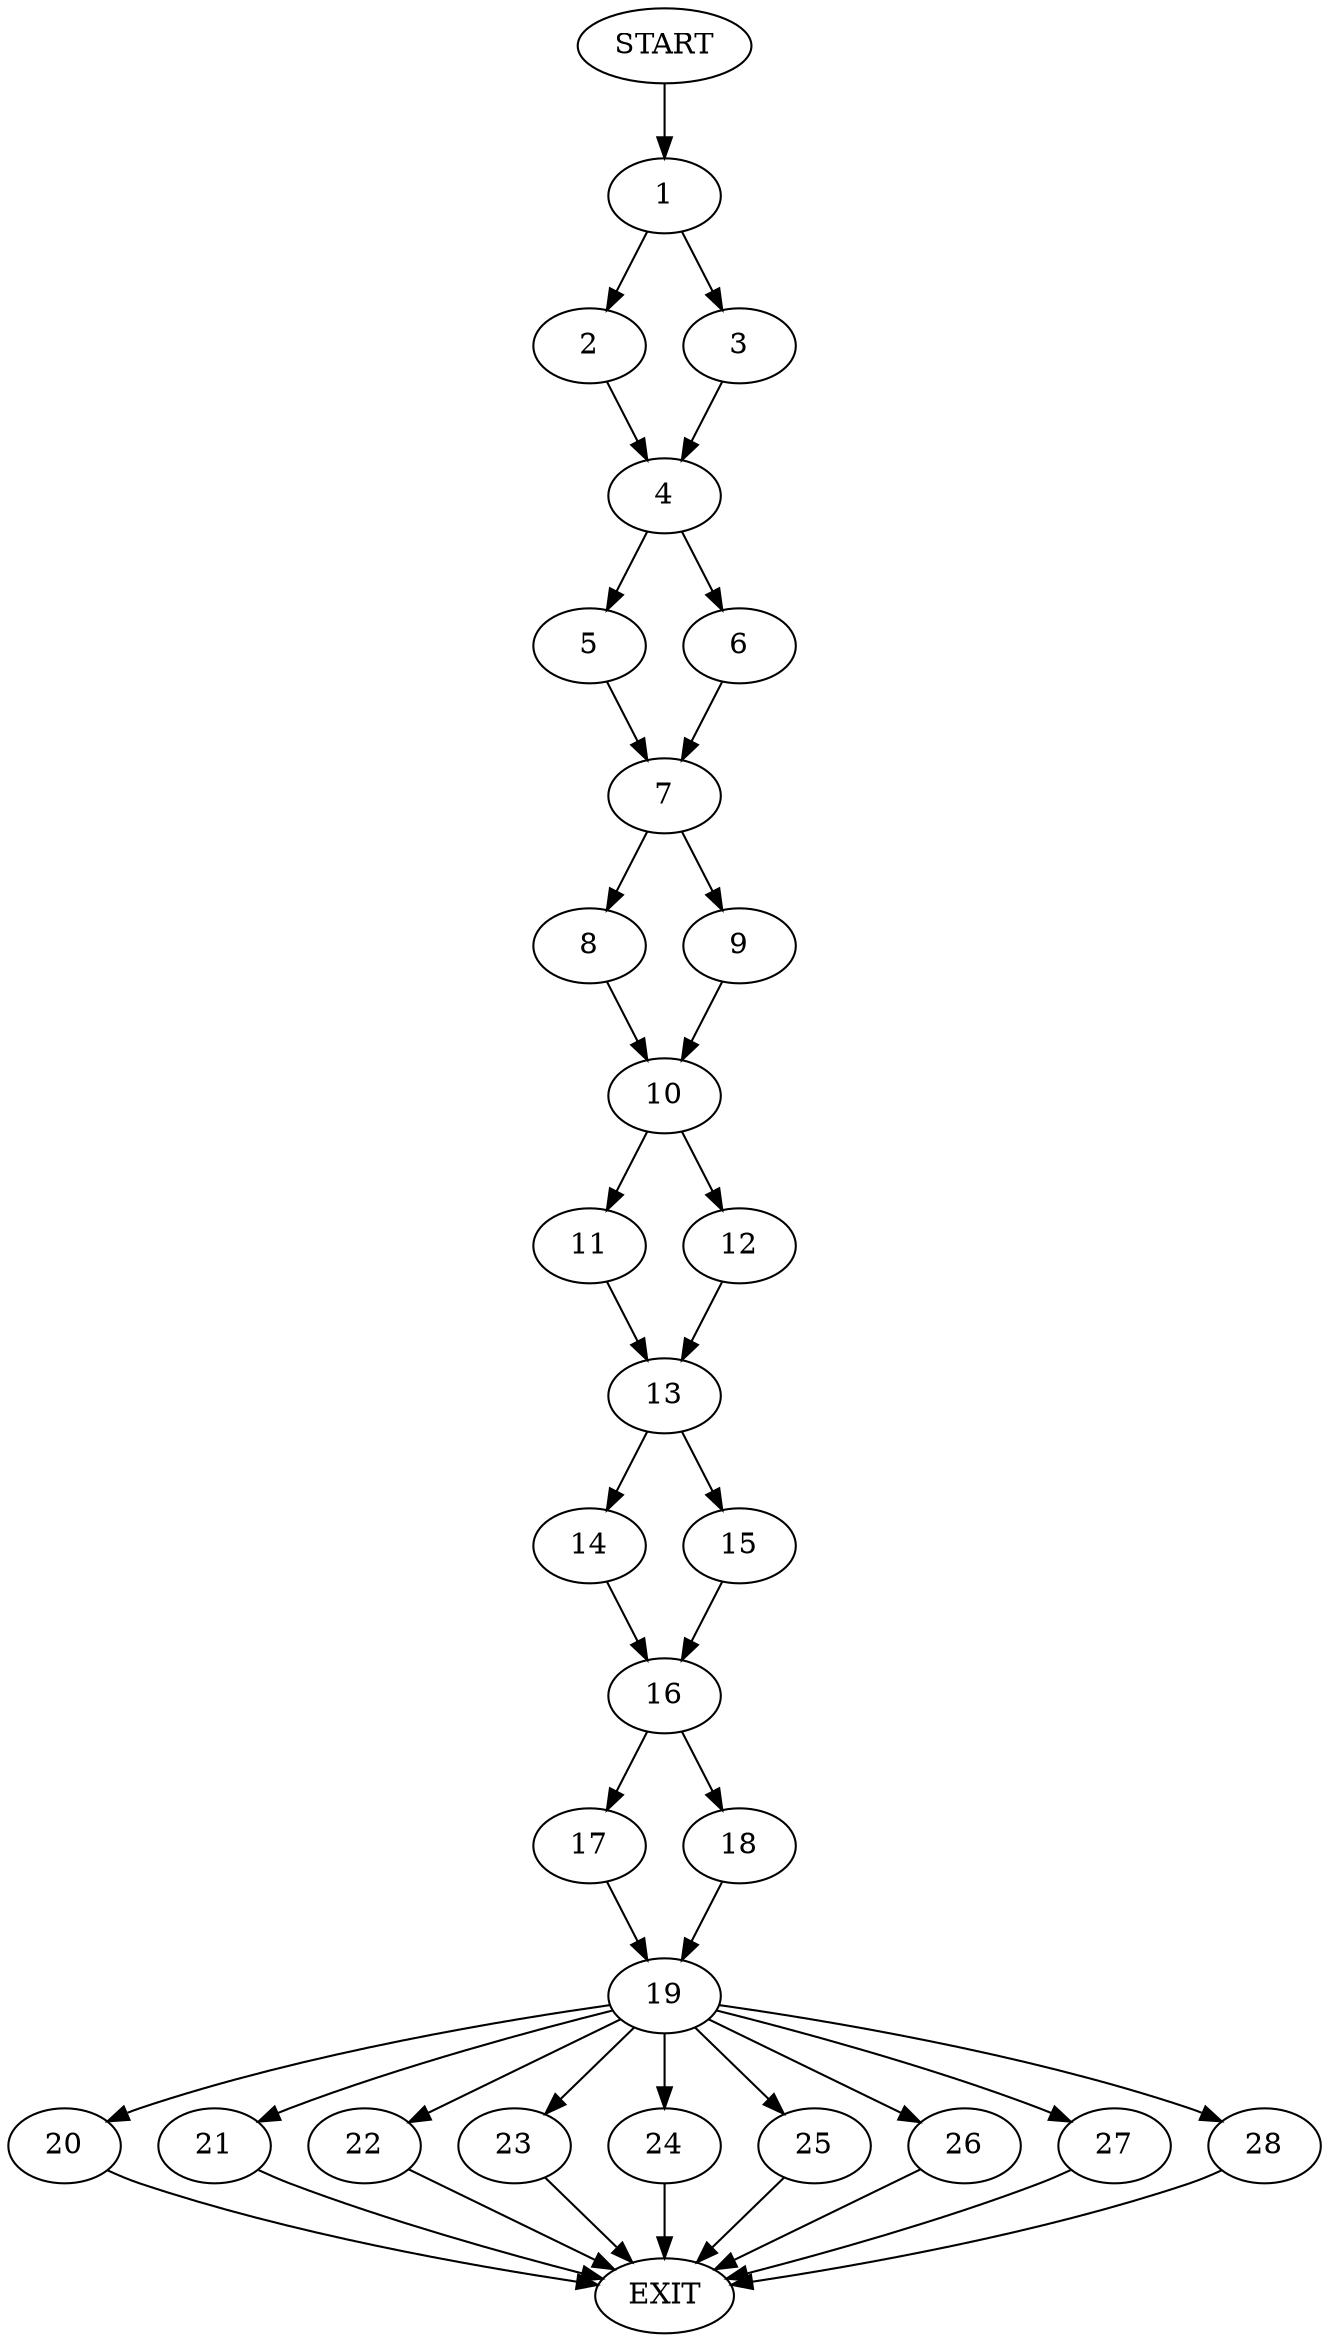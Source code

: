 digraph {
0 [label="START"]
29 [label="EXIT"]
0 -> 1
1 -> 2
1 -> 3
3 -> 4
2 -> 4
4 -> 5
4 -> 6
6 -> 7
5 -> 7
7 -> 8
7 -> 9
8 -> 10
9 -> 10
10 -> 11
10 -> 12
12 -> 13
11 -> 13
13 -> 14
13 -> 15
15 -> 16
14 -> 16
16 -> 17
16 -> 18
17 -> 19
18 -> 19
19 -> 20
19 -> 21
19 -> 22
19 -> 23
19 -> 24
19 -> 25
19 -> 26
19 -> 27
19 -> 28
20 -> 29
27 -> 29
24 -> 29
21 -> 29
23 -> 29
22 -> 29
28 -> 29
26 -> 29
25 -> 29
}
